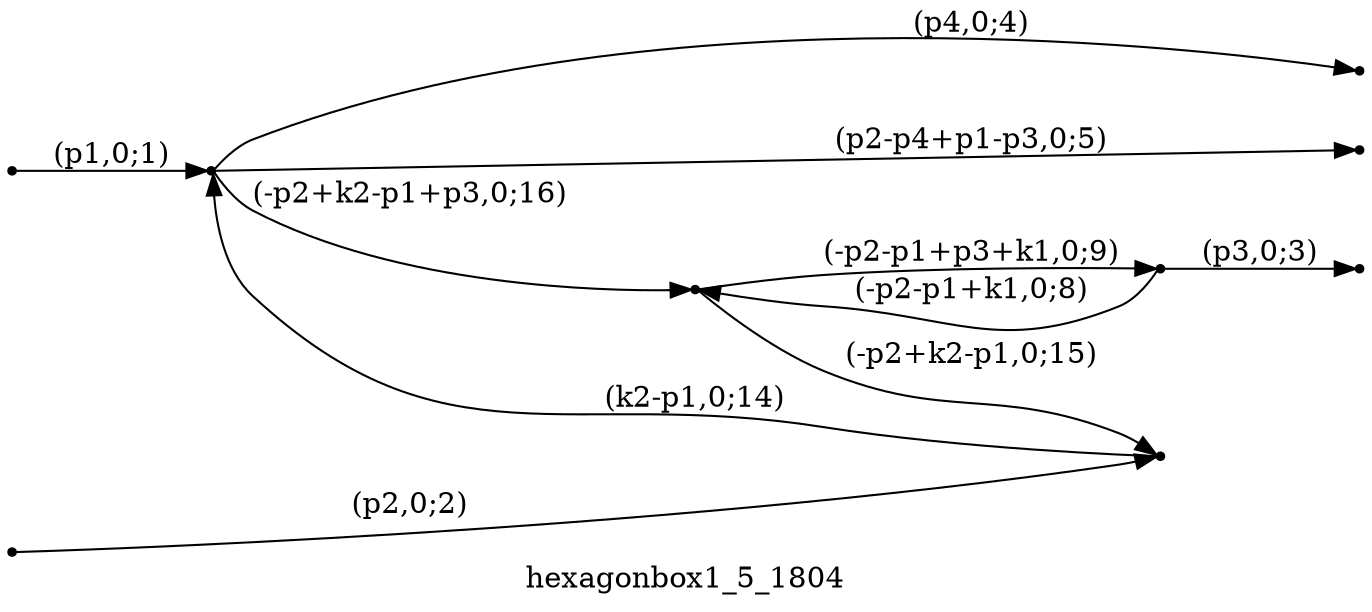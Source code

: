 digraph hexagonbox1_5_1804 {
  label="hexagonbox1_5_1804";
  rankdir="LR";
  subgraph edges {
    -1 -> 4 [label="(p1,0;1)"];
    -2 -> 2 [label="(p2,0;2)"];
    1 -> -3 [label="(p3,0;3)"];
    4 -> -4 [label="(p4,0;4)"];
    4 -> -5 [label="(p2-p4+p1-p3,0;5)"];
    1 -> 3 [label="(-p2-p1+k1,0;8)"];
    3 -> 1 [label="(-p2-p1+p3+k1,0;9)"];
    2 -> 4 [label="(k2-p1,0;14)"];
    3 -> 2 [label="(-p2+k2-p1,0;15)"];
    4 -> 3 [label="(-p2+k2-p1+p3,0;16)"];
  }
  subgraph incoming { rank="source"; -1; -2; }
  subgraph outgoing { rank="sink"; -3; -4; -5; }
-5 [shape=point];
-4 [shape=point];
-3 [shape=point];
-2 [shape=point];
-1 [shape=point];
1 [shape=point];
2 [shape=point];
3 [shape=point];
4 [shape=point];
}

